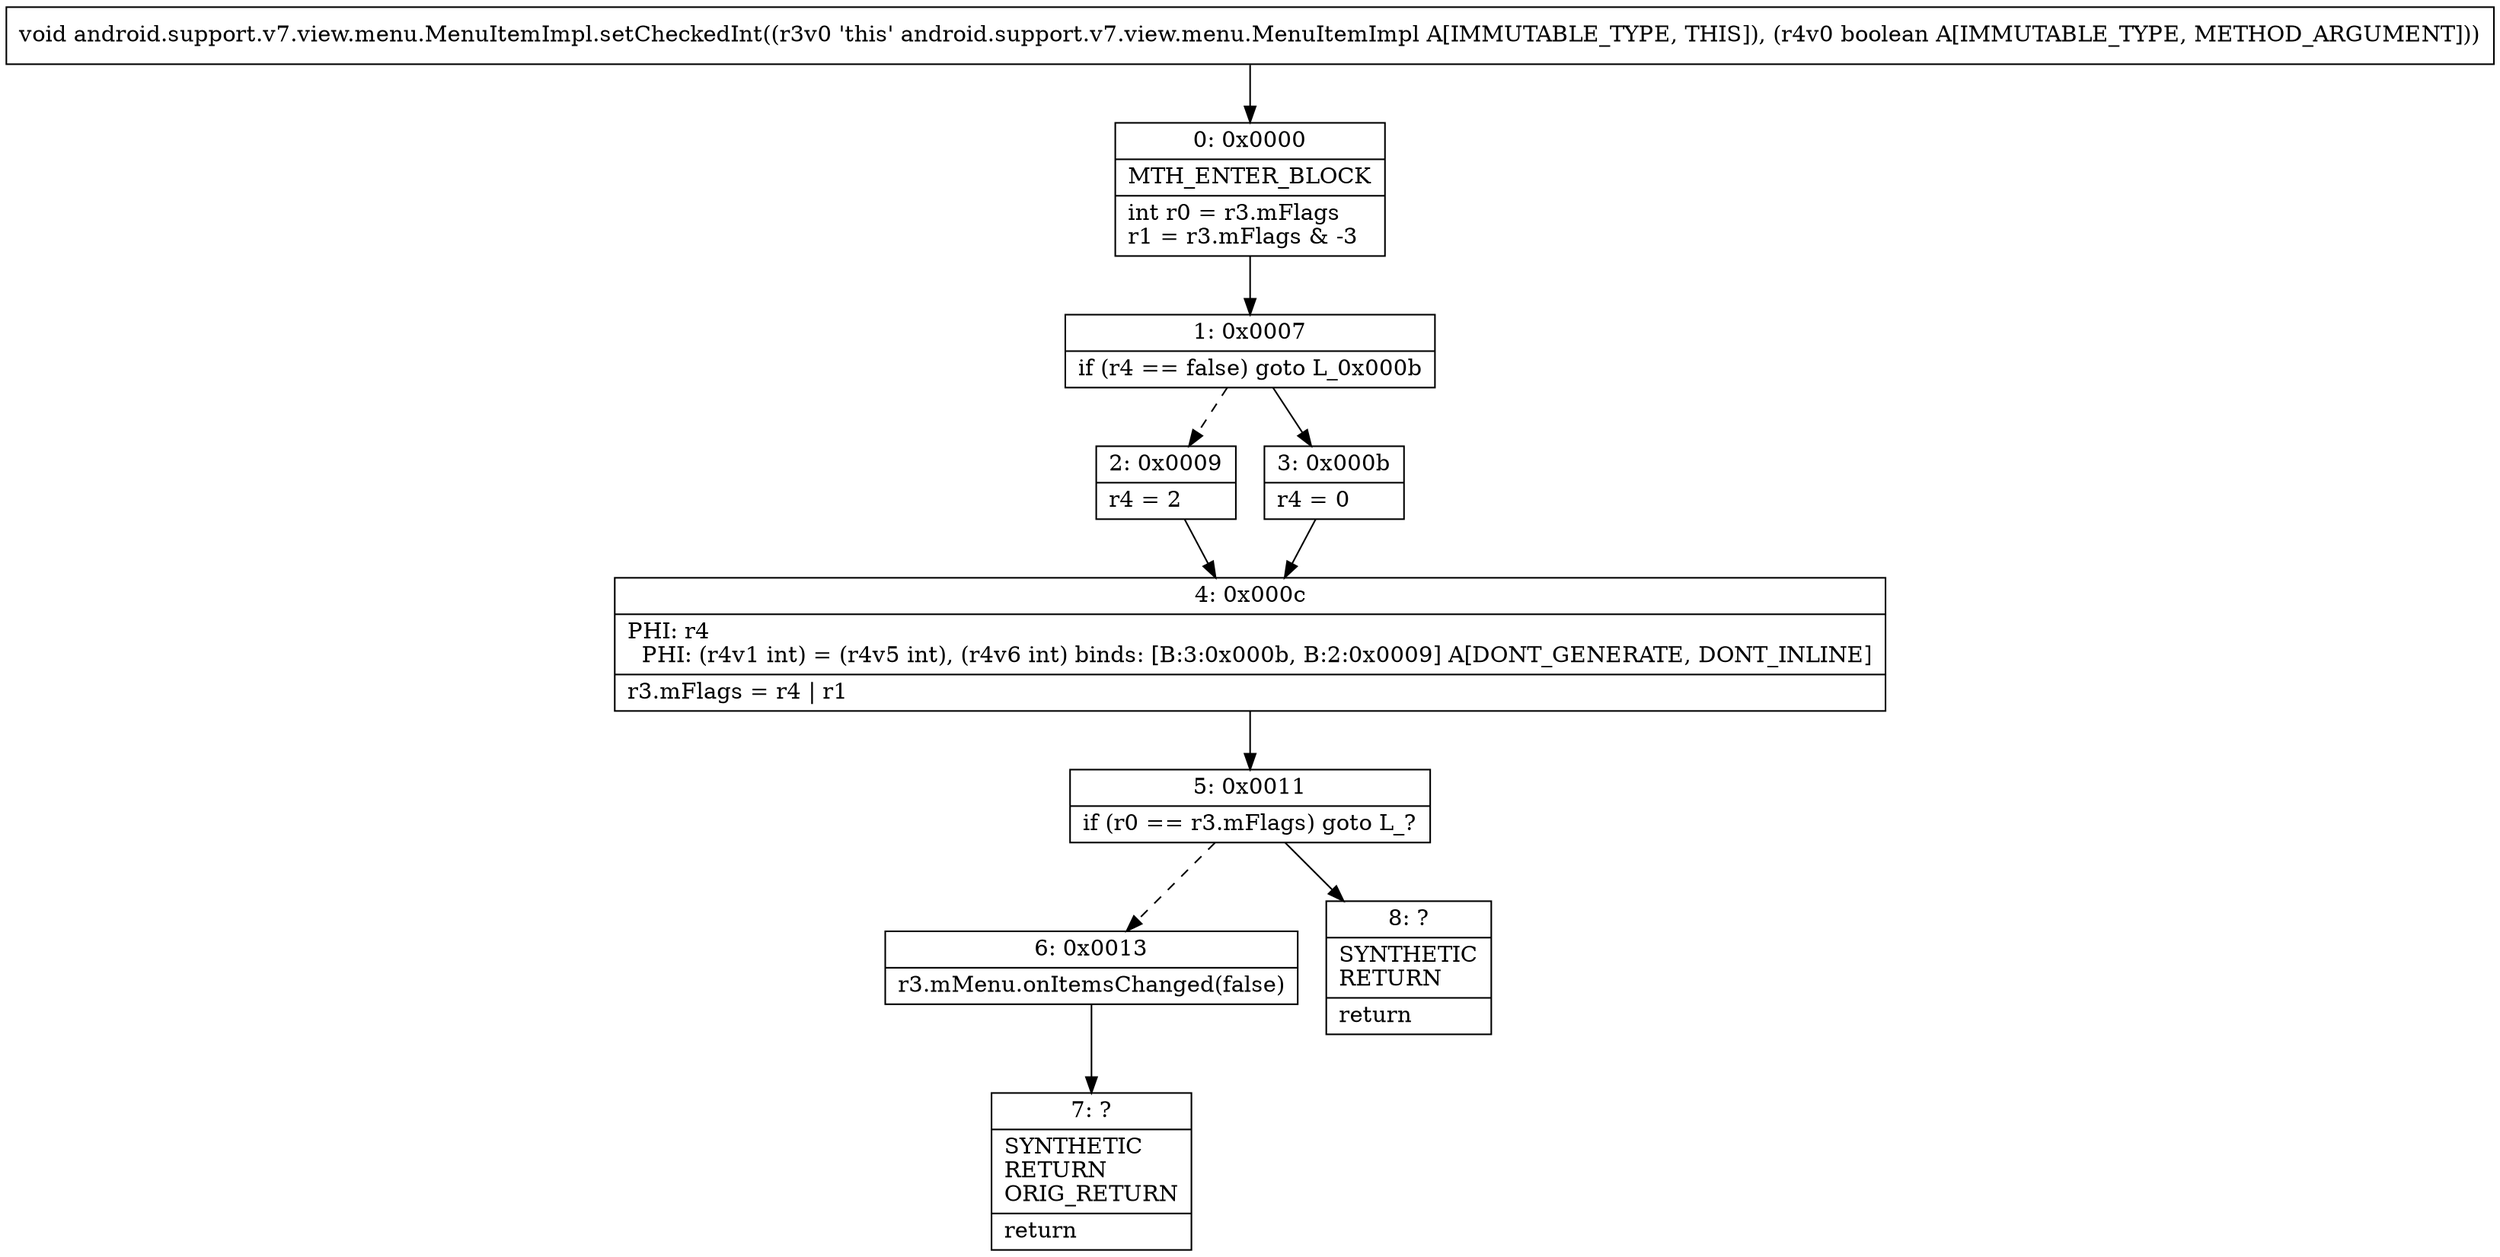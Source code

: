 digraph "CFG forandroid.support.v7.view.menu.MenuItemImpl.setCheckedInt(Z)V" {
Node_0 [shape=record,label="{0\:\ 0x0000|MTH_ENTER_BLOCK\l|int r0 = r3.mFlags\lr1 = r3.mFlags & \-3\l}"];
Node_1 [shape=record,label="{1\:\ 0x0007|if (r4 == false) goto L_0x000b\l}"];
Node_2 [shape=record,label="{2\:\ 0x0009|r4 = 2\l}"];
Node_3 [shape=record,label="{3\:\ 0x000b|r4 = 0\l}"];
Node_4 [shape=record,label="{4\:\ 0x000c|PHI: r4 \l  PHI: (r4v1 int) = (r4v5 int), (r4v6 int) binds: [B:3:0x000b, B:2:0x0009] A[DONT_GENERATE, DONT_INLINE]\l|r3.mFlags = r4 \| r1\l}"];
Node_5 [shape=record,label="{5\:\ 0x0011|if (r0 == r3.mFlags) goto L_?\l}"];
Node_6 [shape=record,label="{6\:\ 0x0013|r3.mMenu.onItemsChanged(false)\l}"];
Node_7 [shape=record,label="{7\:\ ?|SYNTHETIC\lRETURN\lORIG_RETURN\l|return\l}"];
Node_8 [shape=record,label="{8\:\ ?|SYNTHETIC\lRETURN\l|return\l}"];
MethodNode[shape=record,label="{void android.support.v7.view.menu.MenuItemImpl.setCheckedInt((r3v0 'this' android.support.v7.view.menu.MenuItemImpl A[IMMUTABLE_TYPE, THIS]), (r4v0 boolean A[IMMUTABLE_TYPE, METHOD_ARGUMENT])) }"];
MethodNode -> Node_0;
Node_0 -> Node_1;
Node_1 -> Node_2[style=dashed];
Node_1 -> Node_3;
Node_2 -> Node_4;
Node_3 -> Node_4;
Node_4 -> Node_5;
Node_5 -> Node_6[style=dashed];
Node_5 -> Node_8;
Node_6 -> Node_7;
}

